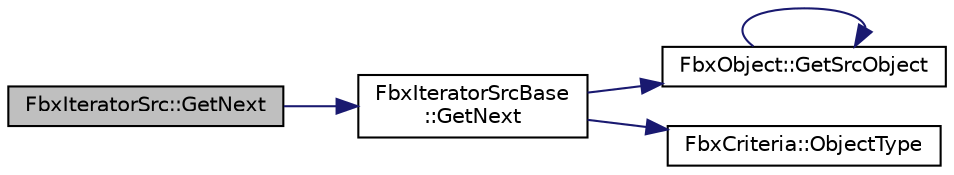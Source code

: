 digraph "FbxIteratorSrc::GetNext"
{
  edge [fontname="Helvetica",fontsize="10",labelfontname="Helvetica",labelfontsize="10"];
  node [fontname="Helvetica",fontsize="10",shape=record];
  rankdir="LR";
  Node10 [label="FbxIteratorSrc::GetNext",height=0.2,width=0.4,color="black", fillcolor="grey75", style="filled", fontcolor="black"];
  Node10 -> Node11 [color="midnightblue",fontsize="10",style="solid",fontname="Helvetica"];
  Node11 [label="FbxIteratorSrcBase\l::GetNext",height=0.2,width=0.4,color="black", fillcolor="white", style="filled",URL="$class_fbx_iterator_src_base.html#a640019fa81262dd57ac07bba9efc47e6"];
  Node11 -> Node12 [color="midnightblue",fontsize="10",style="solid",fontname="Helvetica"];
  Node12 [label="FbxObject::GetSrcObject",height=0.2,width=0.4,color="black", fillcolor="white", style="filled",URL="$class_fbx_object.html#a655ed30675d9bf1686ec075f5e7c7a84"];
  Node12 -> Node12 [color="midnightblue",fontsize="10",style="solid",fontname="Helvetica"];
  Node11 -> Node13 [color="midnightblue",fontsize="10",style="solid",fontname="Helvetica"];
  Node13 [label="FbxCriteria::ObjectType",height=0.2,width=0.4,color="black", fillcolor="white", style="filled",URL="$class_fbx_criteria.html#a760d66022a8febcd3fd0c5fbbb534023"];
}
